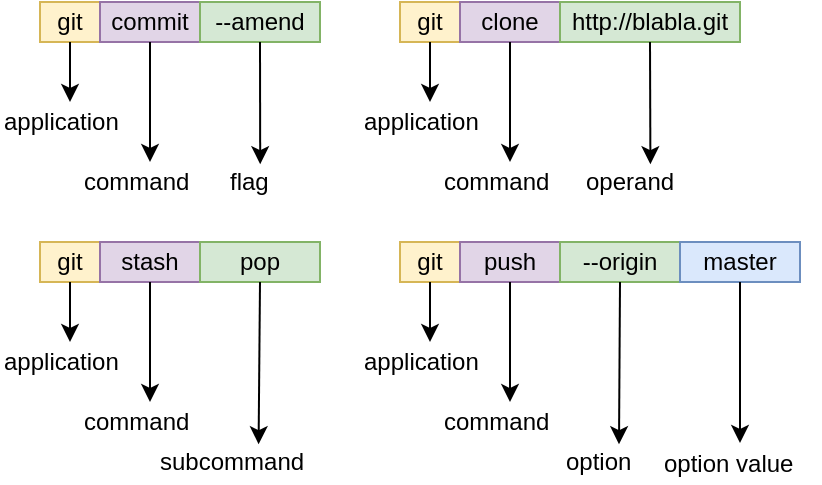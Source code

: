 <mxfile version="12.2.4" type="device" pages="1"><diagram id="DoT4RhY1qmdSsag8wMIO" name="Page-1"><mxGraphModel dx="1248" dy="671" grid="1" gridSize="10" guides="1" tooltips="1" connect="1" arrows="1" fold="1" page="1" pageScale="1" pageWidth="850" pageHeight="1100" math="0" shadow="0"><root><mxCell id="0"/><mxCell id="1" parent="0"/><mxCell id="PBhmO9KLnZCtFqeVFAA5-43" value="git" style="rounded=0;whiteSpace=wrap;html=1;fillColor=#fff2cc;strokeColor=#d6b656;" vertex="1" parent="1"><mxGeometry x="40" y="20" width="30" height="20" as="geometry"/></mxCell><mxCell id="PBhmO9KLnZCtFqeVFAA5-44" value="commit" style="rounded=0;whiteSpace=wrap;html=1;fillColor=#e1d5e7;strokeColor=#9673a6;" vertex="1" parent="1"><mxGeometry x="70" y="20" width="50" height="20" as="geometry"/></mxCell><mxCell id="PBhmO9KLnZCtFqeVFAA5-45" value="--amend" style="rounded=0;whiteSpace=wrap;html=1;fillColor=#d5e8d4;strokeColor=#82b366;" vertex="1" parent="1"><mxGeometry x="120" y="20" width="60" height="20" as="geometry"/></mxCell><mxCell id="PBhmO9KLnZCtFqeVFAA5-47" value="application" style="text;html=1;resizable=0;points=[];autosize=1;align=left;verticalAlign=top;spacingTop=-4;" vertex="1" parent="1"><mxGeometry x="20" y="70" width="70" height="20" as="geometry"/></mxCell><mxCell id="PBhmO9KLnZCtFqeVFAA5-51" value="command" style="text;html=1;resizable=0;points=[];autosize=1;align=left;verticalAlign=top;spacingTop=-4;" vertex="1" parent="1"><mxGeometry x="60" y="100" width="70" height="20" as="geometry"/></mxCell><mxCell id="PBhmO9KLnZCtFqeVFAA5-52" value="flag" style="text;html=1;resizable=0;points=[];autosize=1;align=left;verticalAlign=top;spacingTop=-4;" vertex="1" parent="1"><mxGeometry x="133" y="100" width="30" height="20" as="geometry"/></mxCell><mxCell id="PBhmO9KLnZCtFqeVFAA5-57" value="" style="endArrow=classic;html=1;strokeColor=#000000;exitX=0.5;exitY=1;exitDx=0;exitDy=0;" edge="1" parent="1" source="PBhmO9KLnZCtFqeVFAA5-43" target="PBhmO9KLnZCtFqeVFAA5-47"><mxGeometry width="50" height="50" relative="1" as="geometry"><mxPoint x="30" y="460" as="sourcePoint"/><mxPoint x="55" y="70" as="targetPoint"/></mxGeometry></mxCell><mxCell id="PBhmO9KLnZCtFqeVFAA5-58" value="" style="endArrow=classic;html=1;strokeColor=#000000;exitX=0.5;exitY=1;exitDx=0;exitDy=0;" edge="1" parent="1" source="PBhmO9KLnZCtFqeVFAA5-44" target="PBhmO9KLnZCtFqeVFAA5-51"><mxGeometry width="50" height="50" relative="1" as="geometry"><mxPoint x="65" y="50" as="sourcePoint"/><mxPoint x="65" y="80" as="targetPoint"/></mxGeometry></mxCell><mxCell id="PBhmO9KLnZCtFqeVFAA5-59" value="" style="endArrow=classic;html=1;strokeColor=#000000;exitX=0.5;exitY=1;exitDx=0;exitDy=0;entryX=0.57;entryY=0.055;entryDx=0;entryDy=0;entryPerimeter=0;" edge="1" parent="1" source="PBhmO9KLnZCtFqeVFAA5-45" target="PBhmO9KLnZCtFqeVFAA5-52"><mxGeometry width="50" height="50" relative="1" as="geometry"><mxPoint x="105" y="50" as="sourcePoint"/><mxPoint x="105" y="110" as="targetPoint"/></mxGeometry></mxCell><mxCell id="PBhmO9KLnZCtFqeVFAA5-62" value="git" style="rounded=0;whiteSpace=wrap;html=1;fillColor=#fff2cc;strokeColor=#d6b656;" vertex="1" parent="1"><mxGeometry x="220" y="20" width="30" height="20" as="geometry"/></mxCell><mxCell id="PBhmO9KLnZCtFqeVFAA5-63" value="clone" style="rounded=0;whiteSpace=wrap;html=1;fillColor=#e1d5e7;strokeColor=#9673a6;" vertex="1" parent="1"><mxGeometry x="250" y="20" width="50" height="20" as="geometry"/></mxCell><mxCell id="PBhmO9KLnZCtFqeVFAA5-64" value="http://blabla.git" style="rounded=0;whiteSpace=wrap;html=1;fillColor=#d5e8d4;strokeColor=#82b366;" vertex="1" parent="1"><mxGeometry x="300" y="20" width="90" height="20" as="geometry"/></mxCell><mxCell id="PBhmO9KLnZCtFqeVFAA5-65" value="application" style="text;html=1;resizable=0;points=[];autosize=1;align=left;verticalAlign=top;spacingTop=-4;" vertex="1" parent="1"><mxGeometry x="200" y="70" width="70" height="20" as="geometry"/></mxCell><mxCell id="PBhmO9KLnZCtFqeVFAA5-66" value="command" style="text;html=1;resizable=0;points=[];autosize=1;align=left;verticalAlign=top;spacingTop=-4;" vertex="1" parent="1"><mxGeometry x="240" y="100" width="70" height="20" as="geometry"/></mxCell><mxCell id="PBhmO9KLnZCtFqeVFAA5-67" value="operand" style="text;html=1;resizable=0;points=[];autosize=1;align=left;verticalAlign=top;spacingTop=-4;" vertex="1" parent="1"><mxGeometry x="311" y="100" width="60" height="20" as="geometry"/></mxCell><mxCell id="PBhmO9KLnZCtFqeVFAA5-68" value="" style="endArrow=classic;html=1;strokeColor=#000000;exitX=0.5;exitY=1;exitDx=0;exitDy=0;" edge="1" parent="1" source="PBhmO9KLnZCtFqeVFAA5-62" target="PBhmO9KLnZCtFqeVFAA5-65"><mxGeometry width="50" height="50" relative="1" as="geometry"><mxPoint x="210" y="460" as="sourcePoint"/><mxPoint x="235" y="70" as="targetPoint"/></mxGeometry></mxCell><mxCell id="PBhmO9KLnZCtFqeVFAA5-69" value="" style="endArrow=classic;html=1;strokeColor=#000000;exitX=0.5;exitY=1;exitDx=0;exitDy=0;" edge="1" parent="1" source="PBhmO9KLnZCtFqeVFAA5-63" target="PBhmO9KLnZCtFqeVFAA5-66"><mxGeometry width="50" height="50" relative="1" as="geometry"><mxPoint x="245" y="50" as="sourcePoint"/><mxPoint x="245" y="80" as="targetPoint"/></mxGeometry></mxCell><mxCell id="PBhmO9KLnZCtFqeVFAA5-70" value="" style="endArrow=classic;html=1;strokeColor=#000000;exitX=0.5;exitY=1;exitDx=0;exitDy=0;entryX=0.57;entryY=0.055;entryDx=0;entryDy=0;entryPerimeter=0;" edge="1" parent="1" source="PBhmO9KLnZCtFqeVFAA5-64" target="PBhmO9KLnZCtFqeVFAA5-67"><mxGeometry width="50" height="50" relative="1" as="geometry"><mxPoint x="285" y="50" as="sourcePoint"/><mxPoint x="285" y="110" as="targetPoint"/></mxGeometry></mxCell><mxCell id="PBhmO9KLnZCtFqeVFAA5-71" value="git" style="rounded=0;whiteSpace=wrap;html=1;fillColor=#fff2cc;strokeColor=#d6b656;" vertex="1" parent="1"><mxGeometry x="40" y="140" width="30" height="20" as="geometry"/></mxCell><mxCell id="PBhmO9KLnZCtFqeVFAA5-72" value="stash" style="rounded=0;whiteSpace=wrap;html=1;fillColor=#e1d5e7;strokeColor=#9673a6;" vertex="1" parent="1"><mxGeometry x="70" y="140" width="50" height="20" as="geometry"/></mxCell><mxCell id="PBhmO9KLnZCtFqeVFAA5-73" value="pop" style="rounded=0;whiteSpace=wrap;html=1;fillColor=#d5e8d4;strokeColor=#82b366;" vertex="1" parent="1"><mxGeometry x="120" y="140" width="60" height="20" as="geometry"/></mxCell><mxCell id="PBhmO9KLnZCtFqeVFAA5-74" value="application" style="text;html=1;resizable=0;points=[];autosize=1;align=left;verticalAlign=top;spacingTop=-4;" vertex="1" parent="1"><mxGeometry x="20" y="190" width="70" height="20" as="geometry"/></mxCell><mxCell id="PBhmO9KLnZCtFqeVFAA5-75" value="command" style="text;html=1;resizable=0;points=[];autosize=1;align=left;verticalAlign=top;spacingTop=-4;" vertex="1" parent="1"><mxGeometry x="60" y="220" width="70" height="20" as="geometry"/></mxCell><mxCell id="PBhmO9KLnZCtFqeVFAA5-76" value="subcommand" style="text;html=1;resizable=0;points=[];autosize=1;align=left;verticalAlign=top;spacingTop=-4;" vertex="1" parent="1"><mxGeometry x="98" y="240" width="90" height="20" as="geometry"/></mxCell><mxCell id="PBhmO9KLnZCtFqeVFAA5-77" value="" style="endArrow=classic;html=1;strokeColor=#000000;exitX=0.5;exitY=1;exitDx=0;exitDy=0;" edge="1" parent="1" source="PBhmO9KLnZCtFqeVFAA5-71" target="PBhmO9KLnZCtFqeVFAA5-74"><mxGeometry width="50" height="50" relative="1" as="geometry"><mxPoint x="30" y="580" as="sourcePoint"/><mxPoint x="55" y="190" as="targetPoint"/></mxGeometry></mxCell><mxCell id="PBhmO9KLnZCtFqeVFAA5-78" value="" style="endArrow=classic;html=1;strokeColor=#000000;exitX=0.5;exitY=1;exitDx=0;exitDy=0;" edge="1" parent="1" source="PBhmO9KLnZCtFqeVFAA5-72" target="PBhmO9KLnZCtFqeVFAA5-75"><mxGeometry width="50" height="50" relative="1" as="geometry"><mxPoint x="65" y="170" as="sourcePoint"/><mxPoint x="65" y="200" as="targetPoint"/></mxGeometry></mxCell><mxCell id="PBhmO9KLnZCtFqeVFAA5-79" value="" style="endArrow=classic;html=1;strokeColor=#000000;exitX=0.5;exitY=1;exitDx=0;exitDy=0;entryX=0.57;entryY=0.055;entryDx=0;entryDy=0;entryPerimeter=0;" edge="1" parent="1" source="PBhmO9KLnZCtFqeVFAA5-73" target="PBhmO9KLnZCtFqeVFAA5-76"><mxGeometry width="50" height="50" relative="1" as="geometry"><mxPoint x="105" y="170" as="sourcePoint"/><mxPoint x="105" y="230" as="targetPoint"/></mxGeometry></mxCell><mxCell id="PBhmO9KLnZCtFqeVFAA5-80" value="git" style="rounded=0;whiteSpace=wrap;html=1;fillColor=#fff2cc;strokeColor=#d6b656;" vertex="1" parent="1"><mxGeometry x="220" y="140" width="30" height="20" as="geometry"/></mxCell><mxCell id="PBhmO9KLnZCtFqeVFAA5-81" value="push" style="rounded=0;whiteSpace=wrap;html=1;fillColor=#e1d5e7;strokeColor=#9673a6;" vertex="1" parent="1"><mxGeometry x="250" y="140" width="50" height="20" as="geometry"/></mxCell><mxCell id="PBhmO9KLnZCtFqeVFAA5-82" value="--origin" style="rounded=0;whiteSpace=wrap;html=1;fillColor=#d5e8d4;strokeColor=#82b366;" vertex="1" parent="1"><mxGeometry x="300" y="140" width="60" height="20" as="geometry"/></mxCell><mxCell id="PBhmO9KLnZCtFqeVFAA5-83" value="application" style="text;html=1;resizable=0;points=[];autosize=1;align=left;verticalAlign=top;spacingTop=-4;" vertex="1" parent="1"><mxGeometry x="200" y="190" width="70" height="20" as="geometry"/></mxCell><mxCell id="PBhmO9KLnZCtFqeVFAA5-84" value="command" style="text;html=1;resizable=0;points=[];autosize=1;align=left;verticalAlign=top;spacingTop=-4;" vertex="1" parent="1"><mxGeometry x="240" y="220" width="70" height="20" as="geometry"/></mxCell><mxCell id="PBhmO9KLnZCtFqeVFAA5-85" value="option" style="text;html=1;resizable=0;points=[];autosize=1;align=left;verticalAlign=top;spacingTop=-4;" vertex="1" parent="1"><mxGeometry x="301" y="240" width="50" height="20" as="geometry"/></mxCell><mxCell id="PBhmO9KLnZCtFqeVFAA5-86" value="" style="endArrow=classic;html=1;strokeColor=#000000;exitX=0.5;exitY=1;exitDx=0;exitDy=0;" edge="1" parent="1" source="PBhmO9KLnZCtFqeVFAA5-80" target="PBhmO9KLnZCtFqeVFAA5-83"><mxGeometry width="50" height="50" relative="1" as="geometry"><mxPoint x="210" y="580" as="sourcePoint"/><mxPoint x="235" y="190" as="targetPoint"/></mxGeometry></mxCell><mxCell id="PBhmO9KLnZCtFqeVFAA5-87" value="" style="endArrow=classic;html=1;strokeColor=#000000;exitX=0.5;exitY=1;exitDx=0;exitDy=0;" edge="1" parent="1" source="PBhmO9KLnZCtFqeVFAA5-81" target="PBhmO9KLnZCtFqeVFAA5-84"><mxGeometry width="50" height="50" relative="1" as="geometry"><mxPoint x="245" y="170" as="sourcePoint"/><mxPoint x="245" y="200" as="targetPoint"/></mxGeometry></mxCell><mxCell id="PBhmO9KLnZCtFqeVFAA5-88" value="" style="endArrow=classic;html=1;strokeColor=#000000;exitX=0.5;exitY=1;exitDx=0;exitDy=0;entryX=0.57;entryY=0.055;entryDx=0;entryDy=0;entryPerimeter=0;" edge="1" parent="1" source="PBhmO9KLnZCtFqeVFAA5-82" target="PBhmO9KLnZCtFqeVFAA5-85"><mxGeometry width="50" height="50" relative="1" as="geometry"><mxPoint x="285" y="170" as="sourcePoint"/><mxPoint x="285" y="230" as="targetPoint"/></mxGeometry></mxCell><mxCell id="PBhmO9KLnZCtFqeVFAA5-90" value="master" style="rounded=0;whiteSpace=wrap;html=1;fillColor=#dae8fc;strokeColor=#6c8ebf;" vertex="1" parent="1"><mxGeometry x="360" y="140" width="60" height="20" as="geometry"/></mxCell><mxCell id="PBhmO9KLnZCtFqeVFAA5-91" value="option value" style="text;html=1;resizable=0;points=[];autosize=1;align=left;verticalAlign=top;spacingTop=-4;" vertex="1" parent="1"><mxGeometry x="350" y="240.5" width="80" height="20" as="geometry"/></mxCell><mxCell id="PBhmO9KLnZCtFqeVFAA5-92" value="" style="endArrow=classic;html=1;strokeColor=#000000;exitX=0.5;exitY=1;exitDx=0;exitDy=0;" edge="1" parent="1" source="PBhmO9KLnZCtFqeVFAA5-90" target="PBhmO9KLnZCtFqeVFAA5-91"><mxGeometry width="50" height="50" relative="1" as="geometry"><mxPoint x="340" y="170" as="sourcePoint"/><mxPoint x="339.5" y="251.1" as="targetPoint"/></mxGeometry></mxCell></root></mxGraphModel></diagram></mxfile>